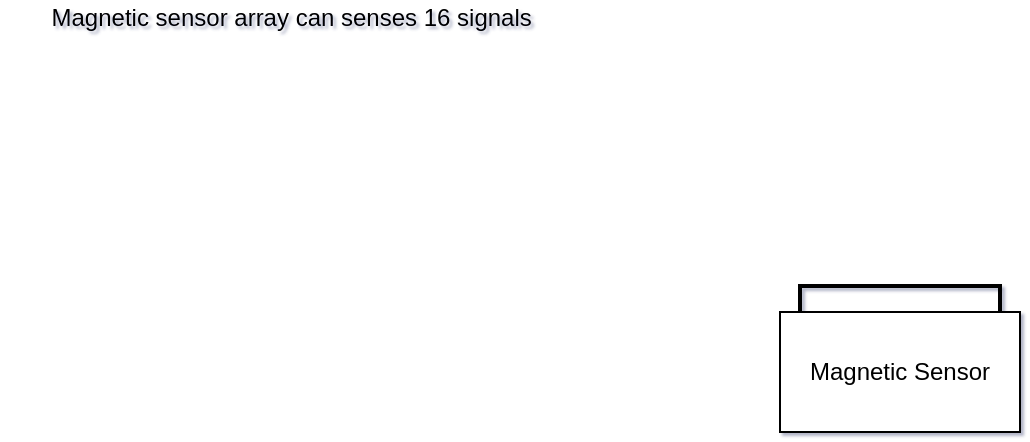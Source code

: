 <mxfile version="15.7.1" type="github">
  <diagram name="Page-1" id="edf60f1a-56cd-e834-aa8a-f176f3a09ee4">
    <mxGraphModel dx="1171" dy="686" grid="0" gridSize="10" guides="1" tooltips="1" connect="1" arrows="1" fold="1" page="1" pageScale="1" pageWidth="1100" pageHeight="850" background="none" math="0" shadow="1">
      <root>
        <mxCell id="0" />
        <mxCell id="1" parent="0" />
        <mxCell id="_jbDvkYazUVAe7DlXdV3-1" value="Magnetic Sensor&lt;br&gt;" style="whiteSpace=wrap;html=1;" vertex="1" parent="1">
          <mxGeometry x="397" y="185" width="120" height="60" as="geometry" />
        </mxCell>
        <mxCell id="_jbDvkYazUVAe7DlXdV3-2" value="Magnetic sensor array can senses 16 signals&amp;nbsp;" style="text;html=1;align=center;verticalAlign=middle;resizable=0;points=[];autosize=1;strokeColor=none;fillColor=none;" vertex="1" parent="1">
          <mxGeometry x="7" y="29" width="294" height="18" as="geometry" />
        </mxCell>
        <mxCell id="_jbDvkYazUVAe7DlXdV3-4" value="" style="strokeWidth=2;html=1;shape=mxgraph.flowchart.annotation_1;align=left;pointerEvents=1;direction=south;" vertex="1" parent="1">
          <mxGeometry x="407" y="172" width="100" height="13" as="geometry" />
        </mxCell>
      </root>
    </mxGraphModel>
  </diagram>
</mxfile>
